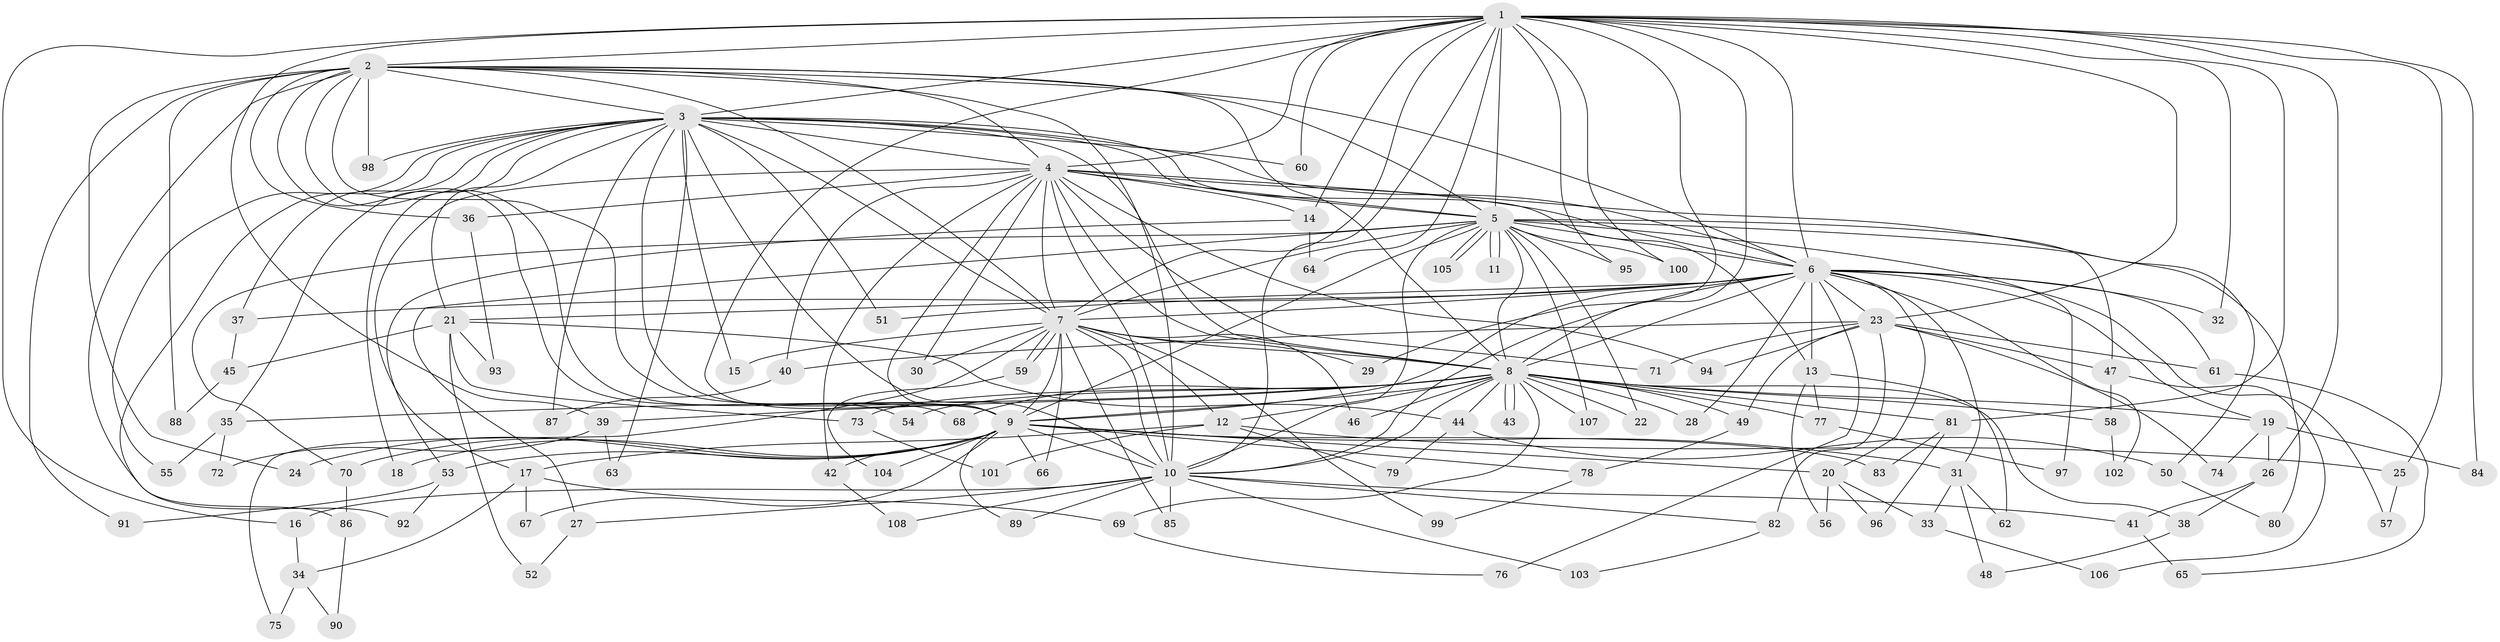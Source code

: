 // Generated by graph-tools (version 1.1) at 2025/35/03/09/25 02:35:01]
// undirected, 108 vertices, 241 edges
graph export_dot {
graph [start="1"]
  node [color=gray90,style=filled];
  1;
  2;
  3;
  4;
  5;
  6;
  7;
  8;
  9;
  10;
  11;
  12;
  13;
  14;
  15;
  16;
  17;
  18;
  19;
  20;
  21;
  22;
  23;
  24;
  25;
  26;
  27;
  28;
  29;
  30;
  31;
  32;
  33;
  34;
  35;
  36;
  37;
  38;
  39;
  40;
  41;
  42;
  43;
  44;
  45;
  46;
  47;
  48;
  49;
  50;
  51;
  52;
  53;
  54;
  55;
  56;
  57;
  58;
  59;
  60;
  61;
  62;
  63;
  64;
  65;
  66;
  67;
  68;
  69;
  70;
  71;
  72;
  73;
  74;
  75;
  76;
  77;
  78;
  79;
  80;
  81;
  82;
  83;
  84;
  85;
  86;
  87;
  88;
  89;
  90;
  91;
  92;
  93;
  94;
  95;
  96;
  97;
  98;
  99;
  100;
  101;
  102;
  103;
  104;
  105;
  106;
  107;
  108;
  1 -- 2;
  1 -- 3;
  1 -- 4;
  1 -- 5;
  1 -- 6;
  1 -- 7;
  1 -- 8;
  1 -- 9;
  1 -- 10;
  1 -- 14;
  1 -- 16;
  1 -- 23;
  1 -- 25;
  1 -- 26;
  1 -- 29;
  1 -- 32;
  1 -- 39;
  1 -- 60;
  1 -- 64;
  1 -- 81;
  1 -- 84;
  1 -- 95;
  1 -- 100;
  2 -- 3;
  2 -- 4;
  2 -- 5;
  2 -- 6;
  2 -- 7;
  2 -- 8;
  2 -- 9;
  2 -- 10;
  2 -- 24;
  2 -- 36;
  2 -- 54;
  2 -- 68;
  2 -- 88;
  2 -- 91;
  2 -- 92;
  2 -- 98;
  3 -- 4;
  3 -- 5;
  3 -- 6;
  3 -- 7;
  3 -- 8;
  3 -- 9;
  3 -- 10;
  3 -- 13;
  3 -- 15;
  3 -- 18;
  3 -- 21;
  3 -- 35;
  3 -- 37;
  3 -- 51;
  3 -- 55;
  3 -- 60;
  3 -- 63;
  3 -- 86;
  3 -- 87;
  3 -- 98;
  4 -- 5;
  4 -- 6;
  4 -- 7;
  4 -- 8;
  4 -- 9;
  4 -- 10;
  4 -- 14;
  4 -- 17;
  4 -- 30;
  4 -- 36;
  4 -- 40;
  4 -- 42;
  4 -- 50;
  4 -- 71;
  4 -- 94;
  5 -- 6;
  5 -- 7;
  5 -- 8;
  5 -- 9;
  5 -- 10;
  5 -- 11;
  5 -- 11;
  5 -- 22;
  5 -- 27;
  5 -- 47;
  5 -- 70;
  5 -- 80;
  5 -- 95;
  5 -- 97;
  5 -- 100;
  5 -- 105;
  5 -- 105;
  5 -- 107;
  6 -- 7;
  6 -- 8;
  6 -- 9;
  6 -- 10;
  6 -- 13;
  6 -- 19;
  6 -- 20;
  6 -- 21;
  6 -- 23;
  6 -- 28;
  6 -- 31;
  6 -- 32;
  6 -- 37;
  6 -- 51;
  6 -- 57;
  6 -- 61;
  6 -- 76;
  6 -- 102;
  7 -- 8;
  7 -- 9;
  7 -- 10;
  7 -- 12;
  7 -- 15;
  7 -- 29;
  7 -- 30;
  7 -- 46;
  7 -- 59;
  7 -- 59;
  7 -- 66;
  7 -- 75;
  7 -- 85;
  7 -- 99;
  8 -- 9;
  8 -- 10;
  8 -- 12;
  8 -- 19;
  8 -- 22;
  8 -- 28;
  8 -- 35;
  8 -- 38;
  8 -- 39;
  8 -- 43;
  8 -- 43;
  8 -- 44;
  8 -- 46;
  8 -- 49;
  8 -- 54;
  8 -- 58;
  8 -- 68;
  8 -- 69;
  8 -- 73;
  8 -- 77;
  8 -- 81;
  8 -- 107;
  9 -- 10;
  9 -- 18;
  9 -- 20;
  9 -- 24;
  9 -- 31;
  9 -- 42;
  9 -- 53;
  9 -- 66;
  9 -- 67;
  9 -- 70;
  9 -- 78;
  9 -- 83;
  9 -- 89;
  9 -- 104;
  10 -- 16;
  10 -- 27;
  10 -- 41;
  10 -- 82;
  10 -- 85;
  10 -- 89;
  10 -- 103;
  10 -- 108;
  12 -- 17;
  12 -- 25;
  12 -- 79;
  12 -- 101;
  13 -- 56;
  13 -- 62;
  13 -- 77;
  14 -- 53;
  14 -- 64;
  16 -- 34;
  17 -- 34;
  17 -- 67;
  17 -- 69;
  19 -- 26;
  19 -- 74;
  19 -- 84;
  20 -- 33;
  20 -- 56;
  20 -- 96;
  21 -- 44;
  21 -- 45;
  21 -- 52;
  21 -- 73;
  21 -- 93;
  23 -- 40;
  23 -- 47;
  23 -- 49;
  23 -- 61;
  23 -- 71;
  23 -- 74;
  23 -- 82;
  23 -- 94;
  25 -- 57;
  26 -- 38;
  26 -- 41;
  27 -- 52;
  31 -- 33;
  31 -- 48;
  31 -- 62;
  33 -- 106;
  34 -- 75;
  34 -- 90;
  35 -- 55;
  35 -- 72;
  36 -- 93;
  37 -- 45;
  38 -- 48;
  39 -- 63;
  39 -- 72;
  40 -- 87;
  41 -- 65;
  42 -- 108;
  44 -- 50;
  44 -- 79;
  45 -- 88;
  47 -- 58;
  47 -- 106;
  49 -- 78;
  50 -- 80;
  53 -- 91;
  53 -- 92;
  58 -- 102;
  59 -- 104;
  61 -- 65;
  69 -- 76;
  70 -- 86;
  73 -- 101;
  77 -- 97;
  78 -- 99;
  81 -- 83;
  81 -- 96;
  82 -- 103;
  86 -- 90;
}
